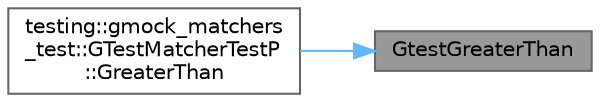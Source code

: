 digraph "GtestGreaterThan"
{
 // LATEX_PDF_SIZE
  bgcolor="transparent";
  edge [fontname=Helvetica,fontsize=10,labelfontname=Helvetica,labelfontsize=10];
  node [fontname=Helvetica,fontsize=10,shape=box,height=0.2,width=0.4];
  rankdir="RL";
  Node1 [id="Node000001",label="GtestGreaterThan",height=0.2,width=0.4,color="gray40", fillcolor="grey60", style="filled", fontcolor="black",tooltip=" "];
  Node1 -> Node2 [id="edge1_Node000001_Node000002",dir="back",color="steelblue1",style="solid",tooltip=" "];
  Node2 [id="Node000002",label="testing::gmock_matchers\l_test::GTestMatcherTestP\l::GreaterThan",height=0.2,width=0.4,color="grey40", fillcolor="white", style="filled",URL="$classtesting_1_1gmock__matchers__test_1_1_g_test_matcher_test_p.html#ab1169a81500e5a645de2f1c3958b748f",tooltip=" "];
}
